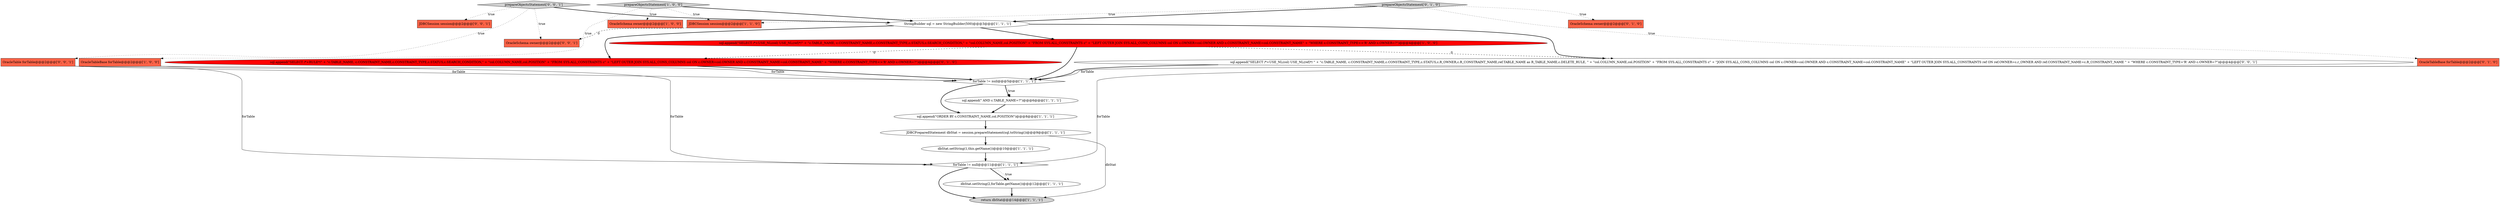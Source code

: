 digraph {
8 [style = filled, label = "prepareObjectsStatement['1', '0', '0']", fillcolor = lightgray, shape = diamond image = "AAA0AAABBB1BBB"];
1 [style = filled, label = "StringBuilder sql = new StringBuilder(500)@@@3@@@['1', '1', '1']", fillcolor = white, shape = ellipse image = "AAA0AAABBB1BBB"];
6 [style = filled, label = "sql.append(\"ORDER BY c.CONSTRAINT_NAME,col.POSITION\")@@@8@@@['1', '1', '1']", fillcolor = white, shape = ellipse image = "AAA0AAABBB1BBB"];
7 [style = filled, label = "OracleTableBase forTable@@@2@@@['1', '0', '0']", fillcolor = tomato, shape = box image = "AAA0AAABBB1BBB"];
19 [style = filled, label = "JDBCSession session@@@2@@@['0', '0', '1']", fillcolor = tomato, shape = box image = "AAA0AAABBB3BBB"];
4 [style = filled, label = "forTable != null@@@11@@@['1', '1', '1']", fillcolor = white, shape = diamond image = "AAA0AAABBB1BBB"];
22 [style = filled, label = "sql.append(\"SELECT /*+USE_NL(col) USE_NL(ref)*/ \" + \"c.TABLE_NAME, c.CONSTRAINT_NAME,c.CONSTRAINT_TYPE,c.STATUS,c.R_OWNER,c.R_CONSTRAINT_NAME,ref.TABLE_NAME as R_TABLE_NAME,c.DELETE_RULE, \" + \"col.COLUMN_NAME,col.POSITION\" + \"FROM SYS.ALL_CONSTRAINTS c\" + \"JOIN SYS.ALL_CONS_COLUMNS col ON c.OWNER=col.OWNER AND c.CONSTRAINT_NAME=col.CONSTRAINT_NAME\" + \"LEFT OUTER JOIN SYS.ALL_CONSTRAINTS ref ON ref.OWNER=c.r_OWNER AND ref.CONSTRAINT_NAME=c.R_CONSTRAINT_NAME \" + \"WHERE c.CONSTRAINT_TYPE='R' AND c.OWNER=?\")@@@4@@@['0', '0', '1']", fillcolor = white, shape = ellipse image = "AAA0AAABBB3BBB"];
17 [style = filled, label = "sql.append(\"SELECT /*+RULE*/\" + \"c.TABLE_NAME, c.CONSTRAINT_NAME,c.CONSTRAINT_TYPE,c.STATUS,c.SEARCH_CONDITION,\" + \"col.COLUMN_NAME,col.POSITION\" + \"FROM SYS.ALL_CONSTRAINTS c\" + \"LEFT OUTER JOIN SYS.ALL_CONS_COLUMNS col ON c.OWNER=col.OWNER AND c.CONSTRAINT_NAME=col.CONSTRAINT_NAME\" + \"WHERE c.CONSTRAINT_TYPE<>'R' AND c.OWNER=?\")@@@4@@@['0', '1', '0']", fillcolor = red, shape = ellipse image = "AAA1AAABBB2BBB"];
20 [style = filled, label = "OracleSchema owner@@@2@@@['0', '0', '1']", fillcolor = tomato, shape = box image = "AAA0AAABBB3BBB"];
11 [style = filled, label = "sql.append(\"SELECT /*+USE_NL(col) USE_NL(ref)*/\" + \"c.TABLE_NAME, c.CONSTRAINT_NAME,c.CONSTRAINT_TYPE,c.STATUS,c.SEARCH_CONDITION,\" + \"col.COLUMN_NAME,col.POSITION\" + \"FROM SYS.ALL_CONSTRAINTS c\" + \"LEFT OUTER JOIN SYS.ALL_CONS_COLUMNS col ON c.OWNER=col.OWNER AND c.CONSTRAINT_NAME=col.CONSTRAINT_NAME\" + \"WHERE c.CONSTRAINT_TYPE<>'R' AND c.OWNER=?\")@@@4@@@['1', '0', '0']", fillcolor = red, shape = ellipse image = "AAA1AAABBB1BBB"];
0 [style = filled, label = "dbStat.setString(1,this.getName())@@@10@@@['1', '1', '1']", fillcolor = white, shape = ellipse image = "AAA0AAABBB1BBB"];
13 [style = filled, label = "sql.append(\" AND c.TABLE_NAME=?\")@@@6@@@['1', '1', '1']", fillcolor = white, shape = ellipse image = "AAA0AAABBB1BBB"];
15 [style = filled, label = "OracleSchema owner@@@2@@@['0', '1', '0']", fillcolor = tomato, shape = box image = "AAA0AAABBB2BBB"];
10 [style = filled, label = "JDBCSession session@@@2@@@['1', '1', '0']", fillcolor = tomato, shape = box image = "AAA0AAABBB1BBB"];
18 [style = filled, label = "OracleTable forTable@@@2@@@['0', '0', '1']", fillcolor = tomato, shape = box image = "AAA0AAABBB3BBB"];
3 [style = filled, label = "JDBCPreparedStatement dbStat = session.prepareStatement(sql.toString())@@@9@@@['1', '1', '1']", fillcolor = white, shape = ellipse image = "AAA0AAABBB1BBB"];
9 [style = filled, label = "OracleSchema owner@@@2@@@['1', '0', '0']", fillcolor = tomato, shape = box image = "AAA0AAABBB1BBB"];
21 [style = filled, label = "prepareObjectsStatement['0', '0', '1']", fillcolor = lightgray, shape = diamond image = "AAA0AAABBB3BBB"];
14 [style = filled, label = "OracleTableBase forTable@@@2@@@['0', '1', '0']", fillcolor = tomato, shape = box image = "AAA0AAABBB2BBB"];
2 [style = filled, label = "dbStat.setString(2,forTable.getName())@@@12@@@['1', '1', '1']", fillcolor = white, shape = ellipse image = "AAA0AAABBB1BBB"];
12 [style = filled, label = "forTable != null@@@5@@@['1', '1', '1']", fillcolor = white, shape = diamond image = "AAA0AAABBB1BBB"];
5 [style = filled, label = "return dbStat@@@14@@@['1', '1', '1']", fillcolor = lightgray, shape = ellipse image = "AAA0AAABBB1BBB"];
16 [style = filled, label = "prepareObjectsStatement['0', '1', '0']", fillcolor = lightgray, shape = diamond image = "AAA0AAABBB2BBB"];
6->3 [style = bold, label=""];
21->20 [style = dotted, label="true"];
21->18 [style = dotted, label="true"];
11->22 [style = dashed, label="0"];
8->7 [style = dotted, label="true"];
11->12 [style = bold, label=""];
14->12 [style = solid, label="forTable"];
18->4 [style = solid, label="forTable"];
4->2 [style = bold, label=""];
11->17 [style = dashed, label="0"];
8->10 [style = dotted, label="true"];
12->6 [style = bold, label=""];
16->10 [style = dotted, label="true"];
3->0 [style = bold, label=""];
1->17 [style = bold, label=""];
1->11 [style = bold, label=""];
1->22 [style = bold, label=""];
8->1 [style = bold, label=""];
12->13 [style = bold, label=""];
17->12 [style = bold, label=""];
12->13 [style = dotted, label="true"];
18->12 [style = solid, label="forTable"];
16->1 [style = bold, label=""];
3->5 [style = solid, label="dbStat"];
0->4 [style = bold, label=""];
22->12 [style = bold, label=""];
21->19 [style = dotted, label="true"];
21->1 [style = bold, label=""];
7->12 [style = solid, label="forTable"];
16->14 [style = dotted, label="true"];
14->4 [style = solid, label="forTable"];
7->4 [style = solid, label="forTable"];
10->20 [style = dashed, label="0"];
8->9 [style = dotted, label="true"];
13->6 [style = bold, label=""];
4->5 [style = bold, label=""];
4->2 [style = dotted, label="true"];
2->5 [style = bold, label=""];
16->15 [style = dotted, label="true"];
}

